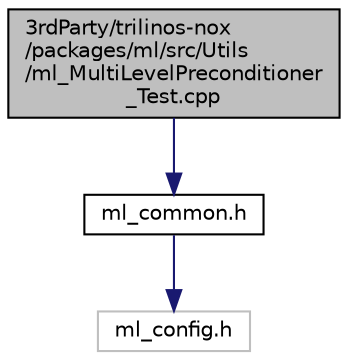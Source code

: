 digraph "3rdParty/trilinos-nox/packages/ml/src/Utils/ml_MultiLevelPreconditioner_Test.cpp"
{
  edge [fontname="Helvetica",fontsize="10",labelfontname="Helvetica",labelfontsize="10"];
  node [fontname="Helvetica",fontsize="10",shape=record];
  Node0 [label="3rdParty/trilinos-nox\l/packages/ml/src/Utils\l/ml_MultiLevelPreconditioner\l_Test.cpp",height=0.2,width=0.4,color="black", fillcolor="grey75", style="filled", fontcolor="black"];
  Node0 -> Node1 [color="midnightblue",fontsize="10",style="solid",fontname="Helvetica"];
  Node1 [label="ml_common.h",height=0.2,width=0.4,color="black", fillcolor="white", style="filled",URL="$db/d87/ml__common_8h.html"];
  Node1 -> Node2 [color="midnightblue",fontsize="10",style="solid",fontname="Helvetica"];
  Node2 [label="ml_config.h",height=0.2,width=0.4,color="grey75", fillcolor="white", style="filled"];
}
